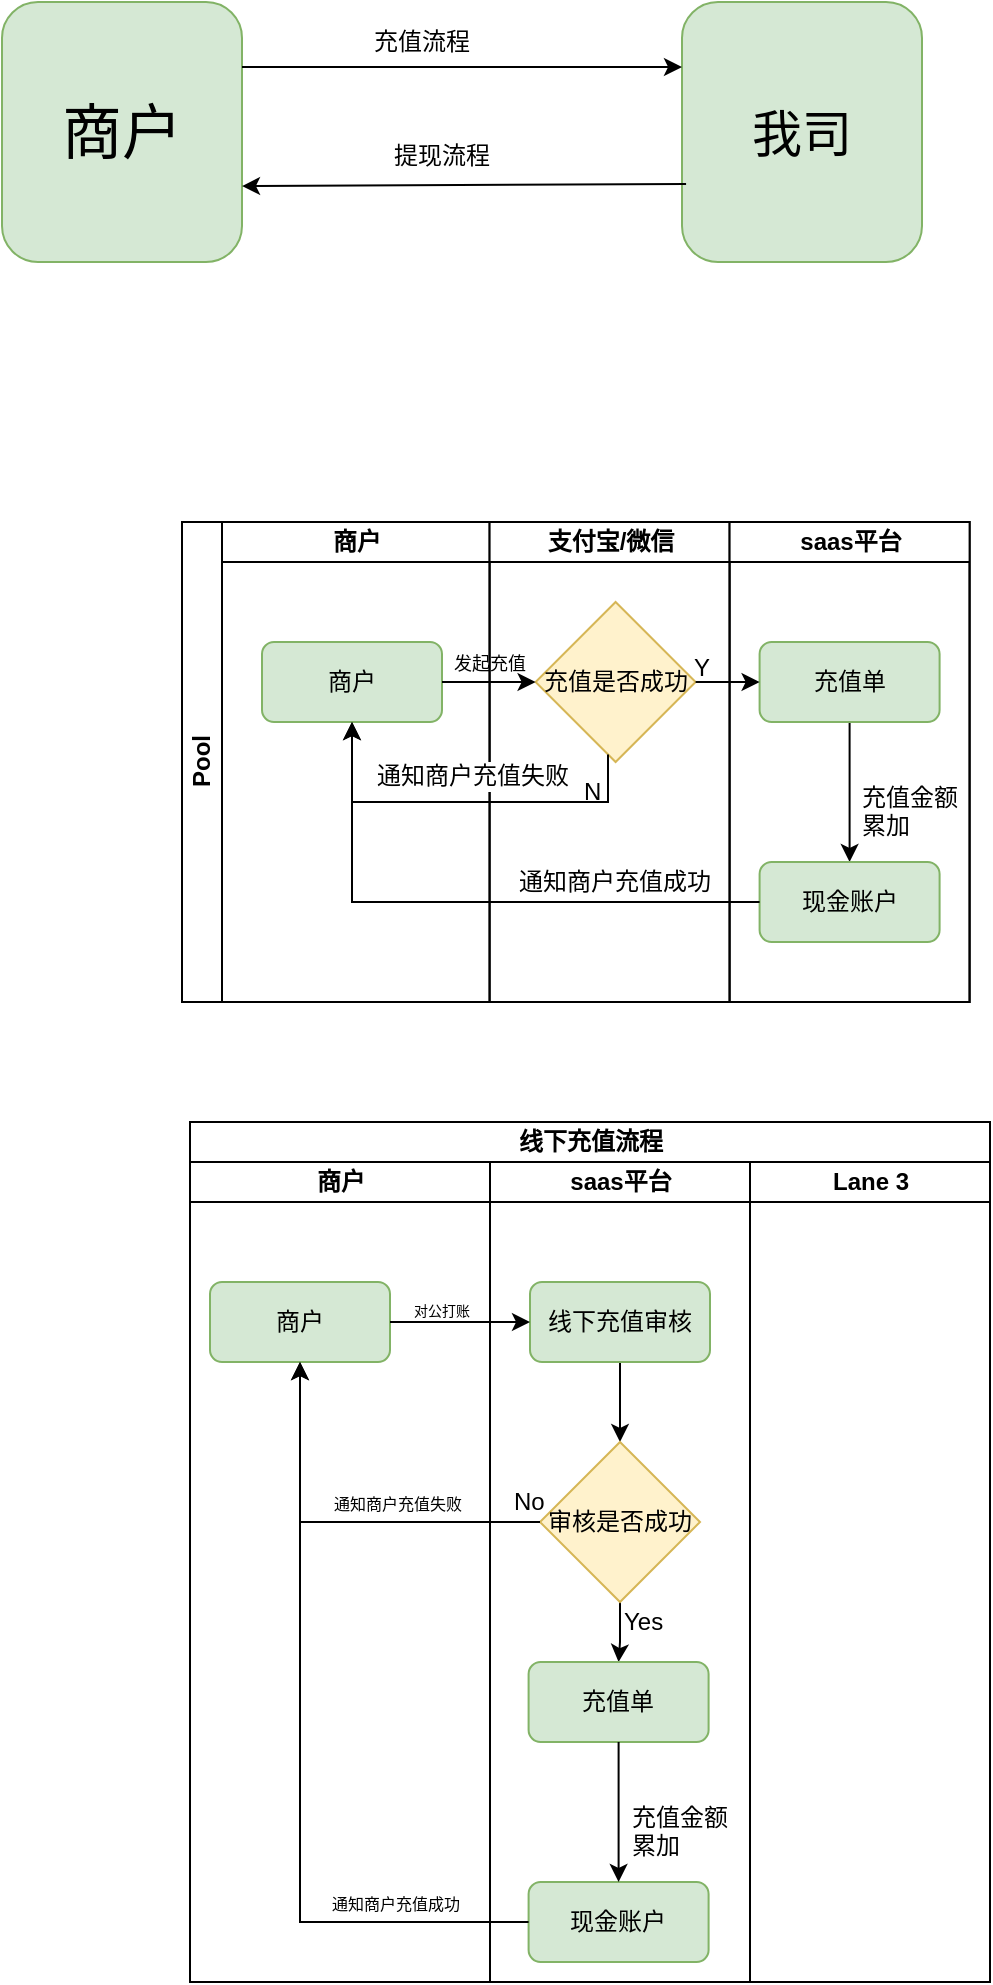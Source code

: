 <mxfile pages="2" version="11.2.4" type="github"><diagram id="E788nRrQ48GoF9pQwdtA" name="充值"><mxGraphModel dx="901" dy="561" grid="1" gridSize="10" guides="1" tooltips="1" connect="1" arrows="1" fold="1" page="1" pageScale="1" pageWidth="827" pageHeight="1169" math="0" shadow="0"><root><mxCell id="0"/><mxCell id="1" parent="0"/><mxCell id="iw7XQEUE3nHVijQUcn3H-1" value="&lt;font style=&quot;font-size: 30px&quot;&gt;商户&lt;/font&gt;" style="rounded=1;whiteSpace=wrap;html=1;fillColor=#d5e8d4;strokeColor=#82b366;" parent="1" vertex="1"><mxGeometry x="150" y="200" width="120" height="130" as="geometry"/></mxCell><mxCell id="iw7XQEUE3nHVijQUcn3H-2" value="&lt;font style=&quot;font-size: 25px&quot;&gt;我司&lt;/font&gt;" style="rounded=1;whiteSpace=wrap;html=1;fillColor=#d5e8d4;strokeColor=#82b366;" parent="1" vertex="1"><mxGeometry x="490" y="200" width="120" height="130" as="geometry"/></mxCell><mxCell id="iw7XQEUE3nHVijQUcn3H-3" value="" style="endArrow=classic;html=1;exitX=1;exitY=0.25;exitDx=0;exitDy=0;entryX=0;entryY=0.25;entryDx=0;entryDy=0;" parent="1" source="iw7XQEUE3nHVijQUcn3H-1" target="iw7XQEUE3nHVijQUcn3H-2" edge="1"><mxGeometry width="50" height="50" relative="1" as="geometry"><mxPoint x="290" y="410" as="sourcePoint"/><mxPoint x="340" y="360" as="targetPoint"/></mxGeometry></mxCell><mxCell id="iw7XQEUE3nHVijQUcn3H-4" value="充值流程" style="text;html=1;resizable=0;points=[];autosize=1;align=left;verticalAlign=top;spacingTop=-4;" parent="1" vertex="1"><mxGeometry x="334" y="210" width="60" height="20" as="geometry"/></mxCell><mxCell id="iw7XQEUE3nHVijQUcn3H-5" value="" style="endArrow=classic;html=1;entryX=1;entryY=0.708;entryDx=0;entryDy=0;entryPerimeter=0;exitX=0.017;exitY=0.7;exitDx=0;exitDy=0;exitPerimeter=0;" parent="1" source="iw7XQEUE3nHVijQUcn3H-2" target="iw7XQEUE3nHVijQUcn3H-1" edge="1"><mxGeometry width="50" height="50" relative="1" as="geometry"><mxPoint x="360" y="440" as="sourcePoint"/><mxPoint x="410" y="390" as="targetPoint"/></mxGeometry></mxCell><mxCell id="iw7XQEUE3nHVijQUcn3H-6" value="提现流程" style="text;html=1;resizable=0;points=[];autosize=1;align=left;verticalAlign=top;spacingTop=-4;" parent="1" vertex="1"><mxGeometry x="344" y="267" width="60" height="20" as="geometry"/></mxCell><mxCell id="iw7XQEUE3nHVijQUcn3H-8" value="Pool" style="swimlane;html=1;childLayout=stackLayout;resizeParent=1;resizeParentMax=0;startSize=20;horizontal=0;horizontalStack=1;" parent="1" vertex="1"><mxGeometry x="240" y="460" width="393.8" height="240" as="geometry"><mxRectangle x="240" y="460" width="30" height="50" as="alternateBounds"/></mxGeometry></mxCell><mxCell id="iw7XQEUE3nHVijQUcn3H-9" value="商户" style="swimlane;html=1;startSize=20;" parent="iw7XQEUE3nHVijQUcn3H-8" vertex="1"><mxGeometry x="20" width="133.8" height="240" as="geometry"/></mxCell><mxCell id="iw7XQEUE3nHVijQUcn3H-13" value="商户" style="rounded=1;whiteSpace=wrap;html=1;fillColor=#d5e8d4;strokeColor=#82b366;" parent="iw7XQEUE3nHVijQUcn3H-9" vertex="1"><mxGeometry x="20" y="60" width="90" height="40" as="geometry"/></mxCell><mxCell id="iw7XQEUE3nHVijQUcn3H-10" value="支付宝/微信" style="swimlane;html=1;startSize=20;" parent="iw7XQEUE3nHVijQUcn3H-8" vertex="1"><mxGeometry x="153.8" width="120" height="240" as="geometry"><mxRectangle x="150" width="80" height="480" as="alternateBounds"/></mxGeometry></mxCell><mxCell id="iw7XQEUE3nHVijQUcn3H-17" value="充值是否成功" style="rhombus;whiteSpace=wrap;html=1;fillColor=#fff2cc;strokeColor=#d6b656;" parent="iw7XQEUE3nHVijQUcn3H-10" vertex="1"><mxGeometry x="23" y="40" width="80" height="80" as="geometry"/></mxCell><mxCell id="iw7XQEUE3nHVijQUcn3H-19" value="Y" style="text;html=1;resizable=0;points=[];autosize=1;align=left;verticalAlign=top;spacingTop=-4;" parent="iw7XQEUE3nHVijQUcn3H-10" vertex="1"><mxGeometry x="100" y="63" width="20" height="20" as="geometry"/></mxCell><mxCell id="iw7XQEUE3nHVijQUcn3H-30" value="通知商户充值失败" style="text;html=1;resizable=0;points=[];align=center;verticalAlign=middle;labelBackgroundColor=#ffffff;" parent="iw7XQEUE3nHVijQUcn3H-10" vertex="1" connectable="0"><mxGeometry y="135.2" as="geometry"><mxPoint x="-9" y="-8" as="offset"/></mxGeometry></mxCell><mxCell id="iw7XQEUE3nHVijQUcn3H-31" value="&lt;font style=&quot;font-size: 9px&quot;&gt;发起充值&lt;/font&gt;" style="text;html=1;resizable=0;points=[];autosize=1;align=left;verticalAlign=top;spacingTop=-4;" parent="iw7XQEUE3nHVijQUcn3H-10" vertex="1"><mxGeometry x="-19.8" y="60" width="50" height="20" as="geometry"/></mxCell><mxCell id="iw7XQEUE3nHVijQUcn3H-11" value="saas平台" style="swimlane;html=1;startSize=20;" parent="iw7XQEUE3nHVijQUcn3H-8" vertex="1"><mxGeometry x="273.8" width="120" height="240" as="geometry"/></mxCell><mxCell id="iw7XQEUE3nHVijQUcn3H-21" style="edgeStyle=orthogonalEdgeStyle;rounded=0;orthogonalLoop=1;jettySize=auto;html=1;entryX=0.5;entryY=0;entryDx=0;entryDy=0;" parent="iw7XQEUE3nHVijQUcn3H-11" source="iw7XQEUE3nHVijQUcn3H-16" target="iw7XQEUE3nHVijQUcn3H-20" edge="1"><mxGeometry relative="1" as="geometry"/></mxCell><mxCell id="iw7XQEUE3nHVijQUcn3H-16" value="充值单" style="rounded=1;whiteSpace=wrap;html=1;fillColor=#d5e8d4;strokeColor=#82b366;" parent="iw7XQEUE3nHVijQUcn3H-11" vertex="1"><mxGeometry x="15" y="60" width="90" height="40" as="geometry"/></mxCell><mxCell id="iw7XQEUE3nHVijQUcn3H-20" value="现金账户" style="rounded=1;whiteSpace=wrap;html=1;fillColor=#d5e8d4;strokeColor=#82b366;" parent="iw7XQEUE3nHVijQUcn3H-11" vertex="1"><mxGeometry x="15" y="170" width="90" height="40" as="geometry"/></mxCell><mxCell id="iw7XQEUE3nHVijQUcn3H-18" style="edgeStyle=orthogonalEdgeStyle;rounded=0;orthogonalLoop=1;jettySize=auto;html=1;entryX=0;entryY=0.5;entryDx=0;entryDy=0;" parent="iw7XQEUE3nHVijQUcn3H-8" source="iw7XQEUE3nHVijQUcn3H-17" target="iw7XQEUE3nHVijQUcn3H-16" edge="1"><mxGeometry relative="1" as="geometry"/></mxCell><mxCell id="iw7XQEUE3nHVijQUcn3H-23" style="edgeStyle=orthogonalEdgeStyle;rounded=0;orthogonalLoop=1;jettySize=auto;html=1;entryX=0.5;entryY=1;entryDx=0;entryDy=0;" parent="iw7XQEUE3nHVijQUcn3H-8" source="iw7XQEUE3nHVijQUcn3H-17" target="iw7XQEUE3nHVijQUcn3H-13" edge="1"><mxGeometry relative="1" as="geometry"><Array as="points"><mxPoint x="213" y="140"/><mxPoint x="85" y="140"/></Array></mxGeometry></mxCell><mxCell id="iw7XQEUE3nHVijQUcn3H-28" style="edgeStyle=orthogonalEdgeStyle;rounded=0;orthogonalLoop=1;jettySize=auto;html=1;entryX=0.5;entryY=1;entryDx=0;entryDy=0;" parent="iw7XQEUE3nHVijQUcn3H-8" source="iw7XQEUE3nHVijQUcn3H-20" target="iw7XQEUE3nHVijQUcn3H-13" edge="1"><mxGeometry relative="1" as="geometry"/></mxCell><mxCell id="iw7XQEUE3nHVijQUcn3H-29" value="通知商户充值成功" style="text;html=1;resizable=0;points=[];align=center;verticalAlign=middle;labelBackgroundColor=#ffffff;" parent="iw7XQEUE3nHVijQUcn3H-28" vertex="1" connectable="0"><mxGeometry x="-0.561" y="-2" relative="1" as="geometry"><mxPoint x="-9" y="-8" as="offset"/></mxGeometry></mxCell><mxCell id="iw7XQEUE3nHVijQUcn3H-32" style="edgeStyle=orthogonalEdgeStyle;rounded=0;orthogonalLoop=1;jettySize=auto;html=1;exitX=1;exitY=0.5;exitDx=0;exitDy=0;" parent="iw7XQEUE3nHVijQUcn3H-8" source="iw7XQEUE3nHVijQUcn3H-13" target="iw7XQEUE3nHVijQUcn3H-17" edge="1"><mxGeometry relative="1" as="geometry"/></mxCell><mxCell id="iw7XQEUE3nHVijQUcn3H-22" value="&lt;div&gt;充值金额&lt;/div&gt;&lt;div&gt;累加&lt;br&gt;&lt;/div&gt;" style="text;html=1;resizable=0;points=[];autosize=1;align=left;verticalAlign=top;spacingTop=-4;" parent="1" vertex="1"><mxGeometry x="578" y="588" width="60" height="30" as="geometry"/></mxCell><mxCell id="iw7XQEUE3nHVijQUcn3H-24" value="N" style="text;html=1;resizable=0;points=[];autosize=1;align=left;verticalAlign=top;spacingTop=-4;" parent="1" vertex="1"><mxGeometry x="439" y="585" width="20" height="20" as="geometry"/></mxCell><mxCell id="iw7XQEUE3nHVijQUcn3H-33" value="线下充值流程" style="swimlane;html=1;childLayout=stackLayout;resizeParent=1;resizeParentMax=0;startSize=20;" parent="1" vertex="1"><mxGeometry x="244" y="760" width="400" height="430" as="geometry"/></mxCell><mxCell id="iw7XQEUE3nHVijQUcn3H-34" value="商户" style="swimlane;html=1;startSize=20;" parent="iw7XQEUE3nHVijQUcn3H-33" vertex="1"><mxGeometry y="20" width="150" height="410" as="geometry"/></mxCell><mxCell id="iw7XQEUE3nHVijQUcn3H-37" value="商户" style="rounded=1;whiteSpace=wrap;html=1;fillColor=#d5e8d4;strokeColor=#82b366;" parent="iw7XQEUE3nHVijQUcn3H-34" vertex="1"><mxGeometry x="10" y="60" width="90" height="40" as="geometry"/></mxCell><mxCell id="iw7XQEUE3nHVijQUcn3H-42" value="&lt;font style=&quot;font-size: 7px&quot;&gt;对公打账&lt;/font&gt;" style="text;html=1;resizable=0;points=[];autosize=1;align=left;verticalAlign=top;spacingTop=-4;" parent="iw7XQEUE3nHVijQUcn3H-34" vertex="1"><mxGeometry x="109.5" y="63" width="40" height="20" as="geometry"/></mxCell><mxCell id="iw7XQEUE3nHVijQUcn3H-47" value="&lt;font style=&quot;font-size: 8px&quot;&gt;通知商户充值失败&lt;/font&gt;" style="text;html=1;resizable=0;points=[];autosize=1;align=left;verticalAlign=top;spacingTop=-4;" parent="iw7XQEUE3nHVijQUcn3H-34" vertex="1"><mxGeometry x="70" y="160" width="80" height="20" as="geometry"/></mxCell><mxCell id="JfbeFM_M6TlPhvF5zB6B-2" value="&lt;font style=&quot;font-size: 8px&quot;&gt;通知商户充值成功&lt;/font&gt;" style="text;html=1;resizable=0;points=[];autosize=1;align=left;verticalAlign=top;spacingTop=-4;" vertex="1" parent="iw7XQEUE3nHVijQUcn3H-34"><mxGeometry x="68.5" y="360" width="80" height="20" as="geometry"/></mxCell><mxCell id="iw7XQEUE3nHVijQUcn3H-35" value="saas平台" style="swimlane;html=1;startSize=20;" parent="iw7XQEUE3nHVijQUcn3H-33" vertex="1"><mxGeometry x="150" y="20" width="130" height="410" as="geometry"/></mxCell><mxCell id="iw7XQEUE3nHVijQUcn3H-44" style="edgeStyle=orthogonalEdgeStyle;rounded=0;orthogonalLoop=1;jettySize=auto;html=1;entryX=0.5;entryY=0;entryDx=0;entryDy=0;" parent="iw7XQEUE3nHVijQUcn3H-35" source="iw7XQEUE3nHVijQUcn3H-40" target="iw7XQEUE3nHVijQUcn3H-43" edge="1"><mxGeometry relative="1" as="geometry"/></mxCell><mxCell id="iw7XQEUE3nHVijQUcn3H-40" value="线下充值审核" style="rounded=1;whiteSpace=wrap;html=1;fillColor=#d5e8d4;strokeColor=#82b366;" parent="iw7XQEUE3nHVijQUcn3H-35" vertex="1"><mxGeometry x="20" y="60" width="90" height="40" as="geometry"/></mxCell><mxCell id="iw7XQEUE3nHVijQUcn3H-52" style="edgeStyle=orthogonalEdgeStyle;rounded=0;orthogonalLoop=1;jettySize=auto;html=1;entryX=0.5;entryY=0;entryDx=0;entryDy=0;" parent="iw7XQEUE3nHVijQUcn3H-35" source="iw7XQEUE3nHVijQUcn3H-43" target="iw7XQEUE3nHVijQUcn3H-49" edge="1"><mxGeometry relative="1" as="geometry"/></mxCell><mxCell id="iw7XQEUE3nHVijQUcn3H-43" value="审核是否成功" style="rhombus;whiteSpace=wrap;html=1;fillColor=#fff2cc;strokeColor=#d6b656;" parent="iw7XQEUE3nHVijQUcn3H-35" vertex="1"><mxGeometry x="25" y="140" width="80" height="80" as="geometry"/></mxCell><mxCell id="iw7XQEUE3nHVijQUcn3H-46" value="No" style="text;html=1;resizable=0;points=[];autosize=1;align=left;verticalAlign=top;spacingTop=-4;" parent="iw7XQEUE3nHVijQUcn3H-35" vertex="1"><mxGeometry x="10" y="160" width="30" height="20" as="geometry"/></mxCell><mxCell id="iw7XQEUE3nHVijQUcn3H-49" value="充值单" style="rounded=1;whiteSpace=wrap;html=1;fillColor=#d5e8d4;strokeColor=#82b366;" parent="iw7XQEUE3nHVijQUcn3H-35" vertex="1"><mxGeometry x="19.3" y="250" width="90" height="40" as="geometry"/></mxCell><mxCell id="iw7XQEUE3nHVijQUcn3H-50" value="现金账户" style="rounded=1;whiteSpace=wrap;html=1;fillColor=#d5e8d4;strokeColor=#82b366;" parent="iw7XQEUE3nHVijQUcn3H-35" vertex="1"><mxGeometry x="19.3" y="360" width="90" height="40" as="geometry"/></mxCell><mxCell id="iw7XQEUE3nHVijQUcn3H-48" style="edgeStyle=orthogonalEdgeStyle;rounded=0;orthogonalLoop=1;jettySize=auto;html=1;entryX=0.5;entryY=0;entryDx=0;entryDy=0;" parent="iw7XQEUE3nHVijQUcn3H-35" source="iw7XQEUE3nHVijQUcn3H-49" target="iw7XQEUE3nHVijQUcn3H-50" edge="1"><mxGeometry relative="1" as="geometry"/></mxCell><mxCell id="iw7XQEUE3nHVijQUcn3H-51" value="&lt;div&gt;充值金额&lt;/div&gt;&lt;div&gt;累加&lt;br&gt;&lt;/div&gt;" style="text;html=1;resizable=0;points=[];autosize=1;align=left;verticalAlign=top;spacingTop=-4;" parent="iw7XQEUE3nHVijQUcn3H-35" vertex="1"><mxGeometry x="68.5" y="318" width="60" height="30" as="geometry"/></mxCell><mxCell id="iw7XQEUE3nHVijQUcn3H-36" value="Lane 3" style="swimlane;html=1;startSize=20;" parent="iw7XQEUE3nHVijQUcn3H-33" vertex="1"><mxGeometry x="280" y="20" width="120" height="410" as="geometry"/></mxCell><mxCell id="iw7XQEUE3nHVijQUcn3H-41" style="edgeStyle=orthogonalEdgeStyle;rounded=0;orthogonalLoop=1;jettySize=auto;html=1;entryX=0;entryY=0.5;entryDx=0;entryDy=0;" parent="iw7XQEUE3nHVijQUcn3H-33" source="iw7XQEUE3nHVijQUcn3H-37" target="iw7XQEUE3nHVijQUcn3H-40" edge="1"><mxGeometry relative="1" as="geometry"/></mxCell><mxCell id="iw7XQEUE3nHVijQUcn3H-45" style="edgeStyle=orthogonalEdgeStyle;rounded=0;orthogonalLoop=1;jettySize=auto;html=1;entryX=0.5;entryY=1;entryDx=0;entryDy=0;" parent="iw7XQEUE3nHVijQUcn3H-33" source="iw7XQEUE3nHVijQUcn3H-43" target="iw7XQEUE3nHVijQUcn3H-37" edge="1"><mxGeometry relative="1" as="geometry"/></mxCell><mxCell id="JfbeFM_M6TlPhvF5zB6B-1" style="edgeStyle=orthogonalEdgeStyle;rounded=0;orthogonalLoop=1;jettySize=auto;html=1;entryX=0.5;entryY=1;entryDx=0;entryDy=0;" edge="1" parent="iw7XQEUE3nHVijQUcn3H-33" source="iw7XQEUE3nHVijQUcn3H-50" target="iw7XQEUE3nHVijQUcn3H-37"><mxGeometry relative="1" as="geometry"/></mxCell><mxCell id="iw7XQEUE3nHVijQUcn3H-53" value="Yes" style="text;html=1;resizable=0;points=[];autosize=1;align=left;verticalAlign=top;spacingTop=-4;" parent="1" vertex="1"><mxGeometry x="459" y="1000" width="40" height="20" as="geometry"/></mxCell></root></mxGraphModel></diagram><diagram id="H-akIdgeM6ugPxt2sKUF" name="账单"><mxGraphModel dx="721" dy="449" grid="1" gridSize="10" guides="1" tooltips="1" connect="1" arrows="1" fold="1" page="1" pageScale="1" pageWidth="827" pageHeight="1169" math="0" shadow="0"><root><mxCell id="sMsNEg_-_B_qwZBWS35B-0"/><mxCell id="sMsNEg_-_B_qwZBWS35B-1" parent="sMsNEg_-_B_qwZBWS35B-0"/><mxCell id="sMsNEg_-_B_qwZBWS35B-2" value="销售支付单" style="swimlane;html=1;childLayout=stackLayout;resizeParent=1;resizeParentMax=0;startSize=20;" vertex="1" parent="sMsNEg_-_B_qwZBWS35B-1"><mxGeometry x="230" y="20" width="370" height="480" as="geometry"/></mxCell><mxCell id="sMsNEg_-_B_qwZBWS35B-3" value="订单" style="swimlane;html=1;startSize=20;" vertex="1" parent="sMsNEg_-_B_qwZBWS35B-2"><mxGeometry y="20" width="130" height="460" as="geometry"/></mxCell><mxCell id="sMsNEg_-_B_qwZBWS35B-9" style="edgeStyle=orthogonalEdgeStyle;rounded=0;orthogonalLoop=1;jettySize=auto;html=1;entryX=0.5;entryY=0;entryDx=0;entryDy=0;" edge="1" parent="sMsNEg_-_B_qwZBWS35B-3" source="sMsNEg_-_B_qwZBWS35B-7" target="sMsNEg_-_B_qwZBWS35B-8"><mxGeometry relative="1" as="geometry"/></mxCell><mxCell id="sMsNEg_-_B_qwZBWS35B-7" value="销售订单" style="rounded=1;whiteSpace=wrap;html=1;fillColor=#d5e8d4;strokeColor=#82b366;" vertex="1" parent="sMsNEg_-_B_qwZBWS35B-3"><mxGeometry x="20" y="40" width="90" height="30" as="geometry"/></mxCell><mxCell id="sMsNEg_-_B_qwZBWS35B-11" style="edgeStyle=orthogonalEdgeStyle;rounded=0;orthogonalLoop=1;jettySize=auto;html=1;entryX=0.5;entryY=0;entryDx=0;entryDy=0;" edge="1" parent="sMsNEg_-_B_qwZBWS35B-3" source="sMsNEg_-_B_qwZBWS35B-8" target="sMsNEg_-_B_qwZBWS35B-10"><mxGeometry relative="1" as="geometry"/></mxCell><mxCell id="sMsNEg_-_B_qwZBWS35B-8" value="&lt;div&gt;销售订单&lt;/div&gt;&lt;div&gt;支付明细&lt;br&gt;&lt;/div&gt;" style="rounded=1;whiteSpace=wrap;html=1;fillColor=#d5e8d4;strokeColor=#82b366;" vertex="1" parent="sMsNEg_-_B_qwZBWS35B-3"><mxGeometry x="20" y="120" width="90" height="30" as="geometry"/></mxCell><mxCell id="sMsNEg_-_B_qwZBWS35B-10" value="待支付金额" style="rounded=1;whiteSpace=wrap;html=1;fillColor=#d5e8d4;strokeColor=#82b366;" vertex="1" parent="sMsNEg_-_B_qwZBWS35B-3"><mxGeometry x="20" y="205" width="90" height="30" as="geometry"/></mxCell><mxCell id="sMsNEg_-_B_qwZBWS35B-4" value="账单" style="swimlane;html=1;startSize=20;" vertex="1" parent="sMsNEg_-_B_qwZBWS35B-2"><mxGeometry x="130" y="20" width="120" height="460" as="geometry"/></mxCell><mxCell id="sMsNEg_-_B_qwZBWS35B-12" value="销售支付单" style="rounded=1;whiteSpace=wrap;html=1;fillColor=#d5e8d4;strokeColor=#82b366;" vertex="1" parent="sMsNEg_-_B_qwZBWS35B-4"><mxGeometry x="20" y="205" width="90" height="30" as="geometry"/></mxCell><mxCell id="sMsNEg_-_B_qwZBWS35B-5" value="账户" style="swimlane;html=1;startSize=20;" vertex="1" parent="sMsNEg_-_B_qwZBWS35B-2"><mxGeometry x="250" y="20" width="120" height="460" as="geometry"/></mxCell><mxCell id="sMsNEg_-_B_qwZBWS35B-13" style="edgeStyle=orthogonalEdgeStyle;rounded=0;orthogonalLoop=1;jettySize=auto;html=1;entryX=0;entryY=0.5;entryDx=0;entryDy=0;" edge="1" parent="sMsNEg_-_B_qwZBWS35B-2" source="sMsNEg_-_B_qwZBWS35B-10" target="sMsNEg_-_B_qwZBWS35B-12"><mxGeometry relative="1" as="geometry"/></mxCell></root></mxGraphModel></diagram></mxfile>